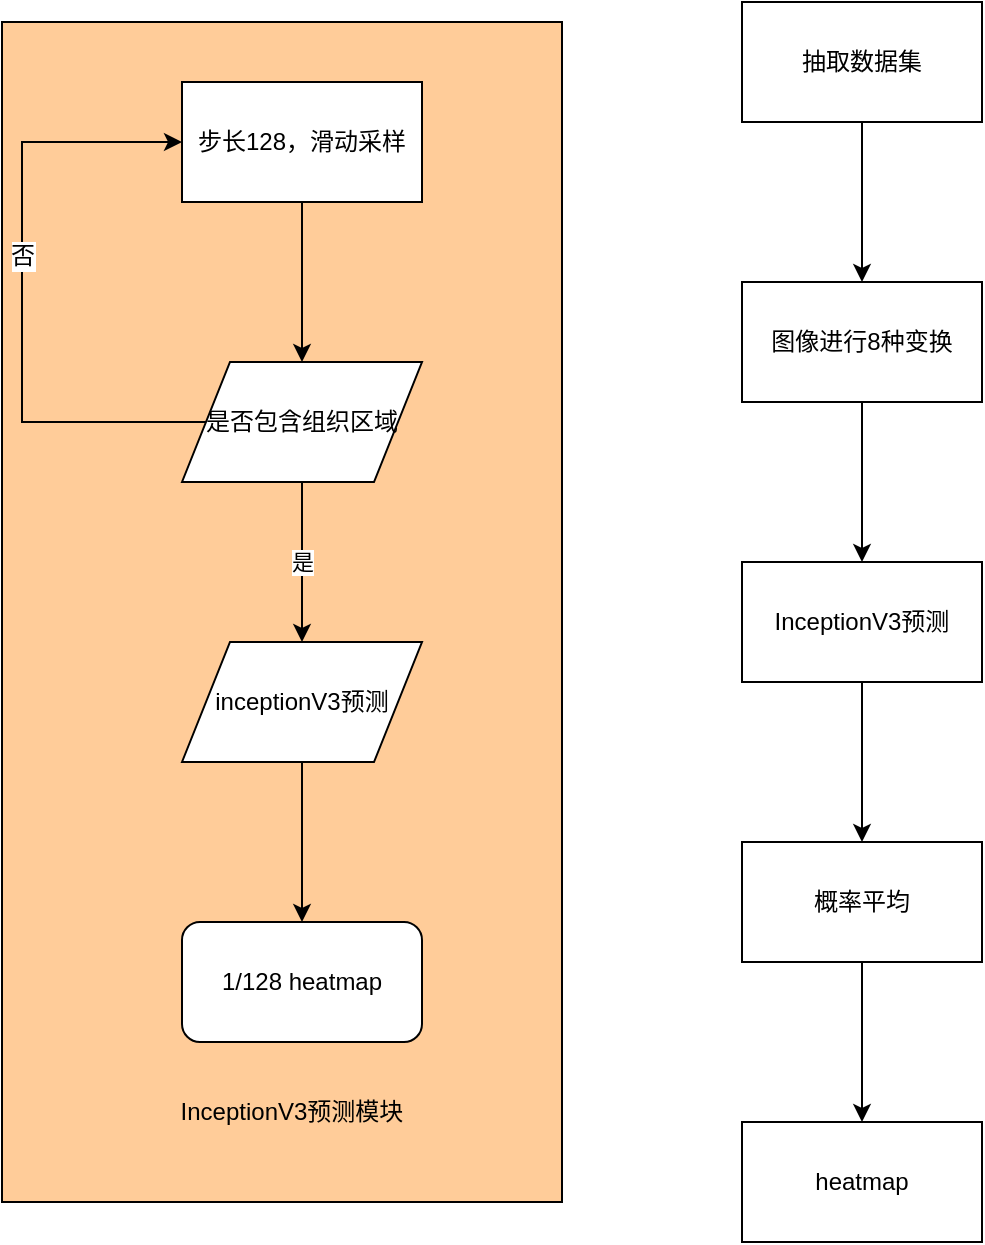 <mxGraphModel dx="1451" dy="1112" grid="1" gridSize="10" guides="1" tooltips="1" connect="1" arrows="1" fold="1" page="1" pageScale="1" pageWidth="827" pageHeight="1169" background="#ffffff"><root><mxCell id="0"/><mxCell id="1" parent="0"/><mxCell id="12" value="" style="rounded=0;whiteSpace=wrap;html=1;fillColor=#FFCC99;" vertex="1" parent="1"><mxGeometry x="30" y="50" width="280" height="590" as="geometry"/></mxCell><mxCell id="2" value="" style="edgeStyle=orthogonalEdgeStyle;rounded=0;html=1;jettySize=auto;orthogonalLoop=1;" edge="1" source="3" parent="1"><mxGeometry relative="1" as="geometry"><mxPoint x="180" y="220" as="targetPoint"/></mxGeometry></mxCell><mxCell id="3" value="步长128，滑动采样" style="rounded=0;whiteSpace=wrap;html=1;" vertex="1" parent="1"><mxGeometry x="120" y="80" width="120" height="60" as="geometry"/></mxCell><mxCell id="4" style="edgeStyle=orthogonalEdgeStyle;rounded=0;html=1;exitX=0.5;exitY=1;entryX=0.5;entryY=1;jettySize=auto;orthogonalLoop=1;" edge="1" parent="1"><mxGeometry relative="1" as="geometry"><mxPoint x="180" y="280" as="sourcePoint"/><mxPoint x="180" y="280" as="targetPoint"/></mxGeometry></mxCell><mxCell id="5" value="是" style="edgeStyle=orthogonalEdgeStyle;rounded=0;html=1;jettySize=auto;orthogonalLoop=1;" edge="1" source="8" target="10" parent="1"><mxGeometry relative="1" as="geometry"/></mxCell><mxCell id="6" style="edgeStyle=orthogonalEdgeStyle;rounded=0;html=1;exitX=0;exitY=0.5;entryX=0;entryY=0.5;jettySize=auto;orthogonalLoop=1;" edge="1" source="8" target="3" parent="1"><mxGeometry relative="1" as="geometry"><Array as="points"><mxPoint x="40" y="250"/><mxPoint x="40" y="110"/></Array></mxGeometry></mxCell><mxCell id="7" value="否" style="text;html=1;resizable=0;points=[];align=center;verticalAlign=middle;labelBackgroundColor=#ffffff;" vertex="1" connectable="0" parent="6"><mxGeometry x="0.122" relative="1" as="geometry"><mxPoint as="offset"/></mxGeometry></mxCell><mxCell id="8" value="是否包含组织区域" style="shape=parallelogram;perimeter=parallelogramPerimeter;whiteSpace=wrap;html=1;" vertex="1" parent="1"><mxGeometry x="120" y="220" width="120" height="60" as="geometry"/></mxCell><mxCell id="9" value="" style="edgeStyle=orthogonalEdgeStyle;rounded=0;html=1;jettySize=auto;orthogonalLoop=1;" edge="1" source="10" parent="1"><mxGeometry relative="1" as="geometry"><mxPoint x="180" y="500" as="targetPoint"/></mxGeometry></mxCell><mxCell id="10" value="inceptionV3预测" style="shape=parallelogram;perimeter=parallelogramPerimeter;whiteSpace=wrap;html=1;" vertex="1" parent="1"><mxGeometry x="120" y="360" width="120" height="60" as="geometry"/></mxCell><mxCell id="11" value="1/128 heatmap" style="rounded=1;whiteSpace=wrap;html=1;" vertex="1" parent="1"><mxGeometry x="120" y="500" width="120" height="60" as="geometry"/></mxCell><mxCell id="13" value="InceptionV3预测模块" style="text;html=1;strokeColor=none;fillColor=none;align=center;verticalAlign=middle;whiteSpace=wrap;rounded=0;" vertex="1" parent="1"><mxGeometry x="100" y="585" width="150" height="20" as="geometry"/></mxCell><mxCell id="16" value="" style="edgeStyle=orthogonalEdgeStyle;rounded=0;html=1;jettySize=auto;orthogonalLoop=1;" edge="1" parent="1" source="14" target="15"><mxGeometry relative="1" as="geometry"/></mxCell><mxCell id="14" value="抽取数据集" style="rounded=0;whiteSpace=wrap;html=1;fillColor=#FFFFFF;" vertex="1" parent="1"><mxGeometry x="400" y="40" width="120" height="60" as="geometry"/></mxCell><mxCell id="18" value="" style="edgeStyle=orthogonalEdgeStyle;rounded=0;html=1;jettySize=auto;orthogonalLoop=1;" edge="1" parent="1" source="15" target="17"><mxGeometry relative="1" as="geometry"/></mxCell><mxCell id="15" value="图像进行8种变换" style="rounded=0;whiteSpace=wrap;html=1;fillColor=#FFFFFF;" vertex="1" parent="1"><mxGeometry x="400" y="180" width="120" height="60" as="geometry"/></mxCell><mxCell id="20" value="" style="edgeStyle=orthogonalEdgeStyle;rounded=0;html=1;jettySize=auto;orthogonalLoop=1;" edge="1" parent="1" source="17" target="19"><mxGeometry relative="1" as="geometry"/></mxCell><mxCell id="17" value="InceptionV3预测" style="rounded=0;whiteSpace=wrap;html=1;fillColor=#FFFFFF;" vertex="1" parent="1"><mxGeometry x="400" y="320" width="120" height="60" as="geometry"/></mxCell><mxCell id="22" value="" style="edgeStyle=orthogonalEdgeStyle;rounded=0;html=1;jettySize=auto;orthogonalLoop=1;" edge="1" parent="1" source="19" target="21"><mxGeometry relative="1" as="geometry"/></mxCell><mxCell id="19" value="概率平均" style="rounded=0;whiteSpace=wrap;html=1;fillColor=#FFFFFF;" vertex="1" parent="1"><mxGeometry x="400" y="460" width="120" height="60" as="geometry"/></mxCell><mxCell id="21" value="heatmap" style="rounded=0;whiteSpace=wrap;html=1;fillColor=#FFFFFF;" vertex="1" parent="1"><mxGeometry x="400" y="600" width="120" height="60" as="geometry"/></mxCell></root></mxGraphModel>